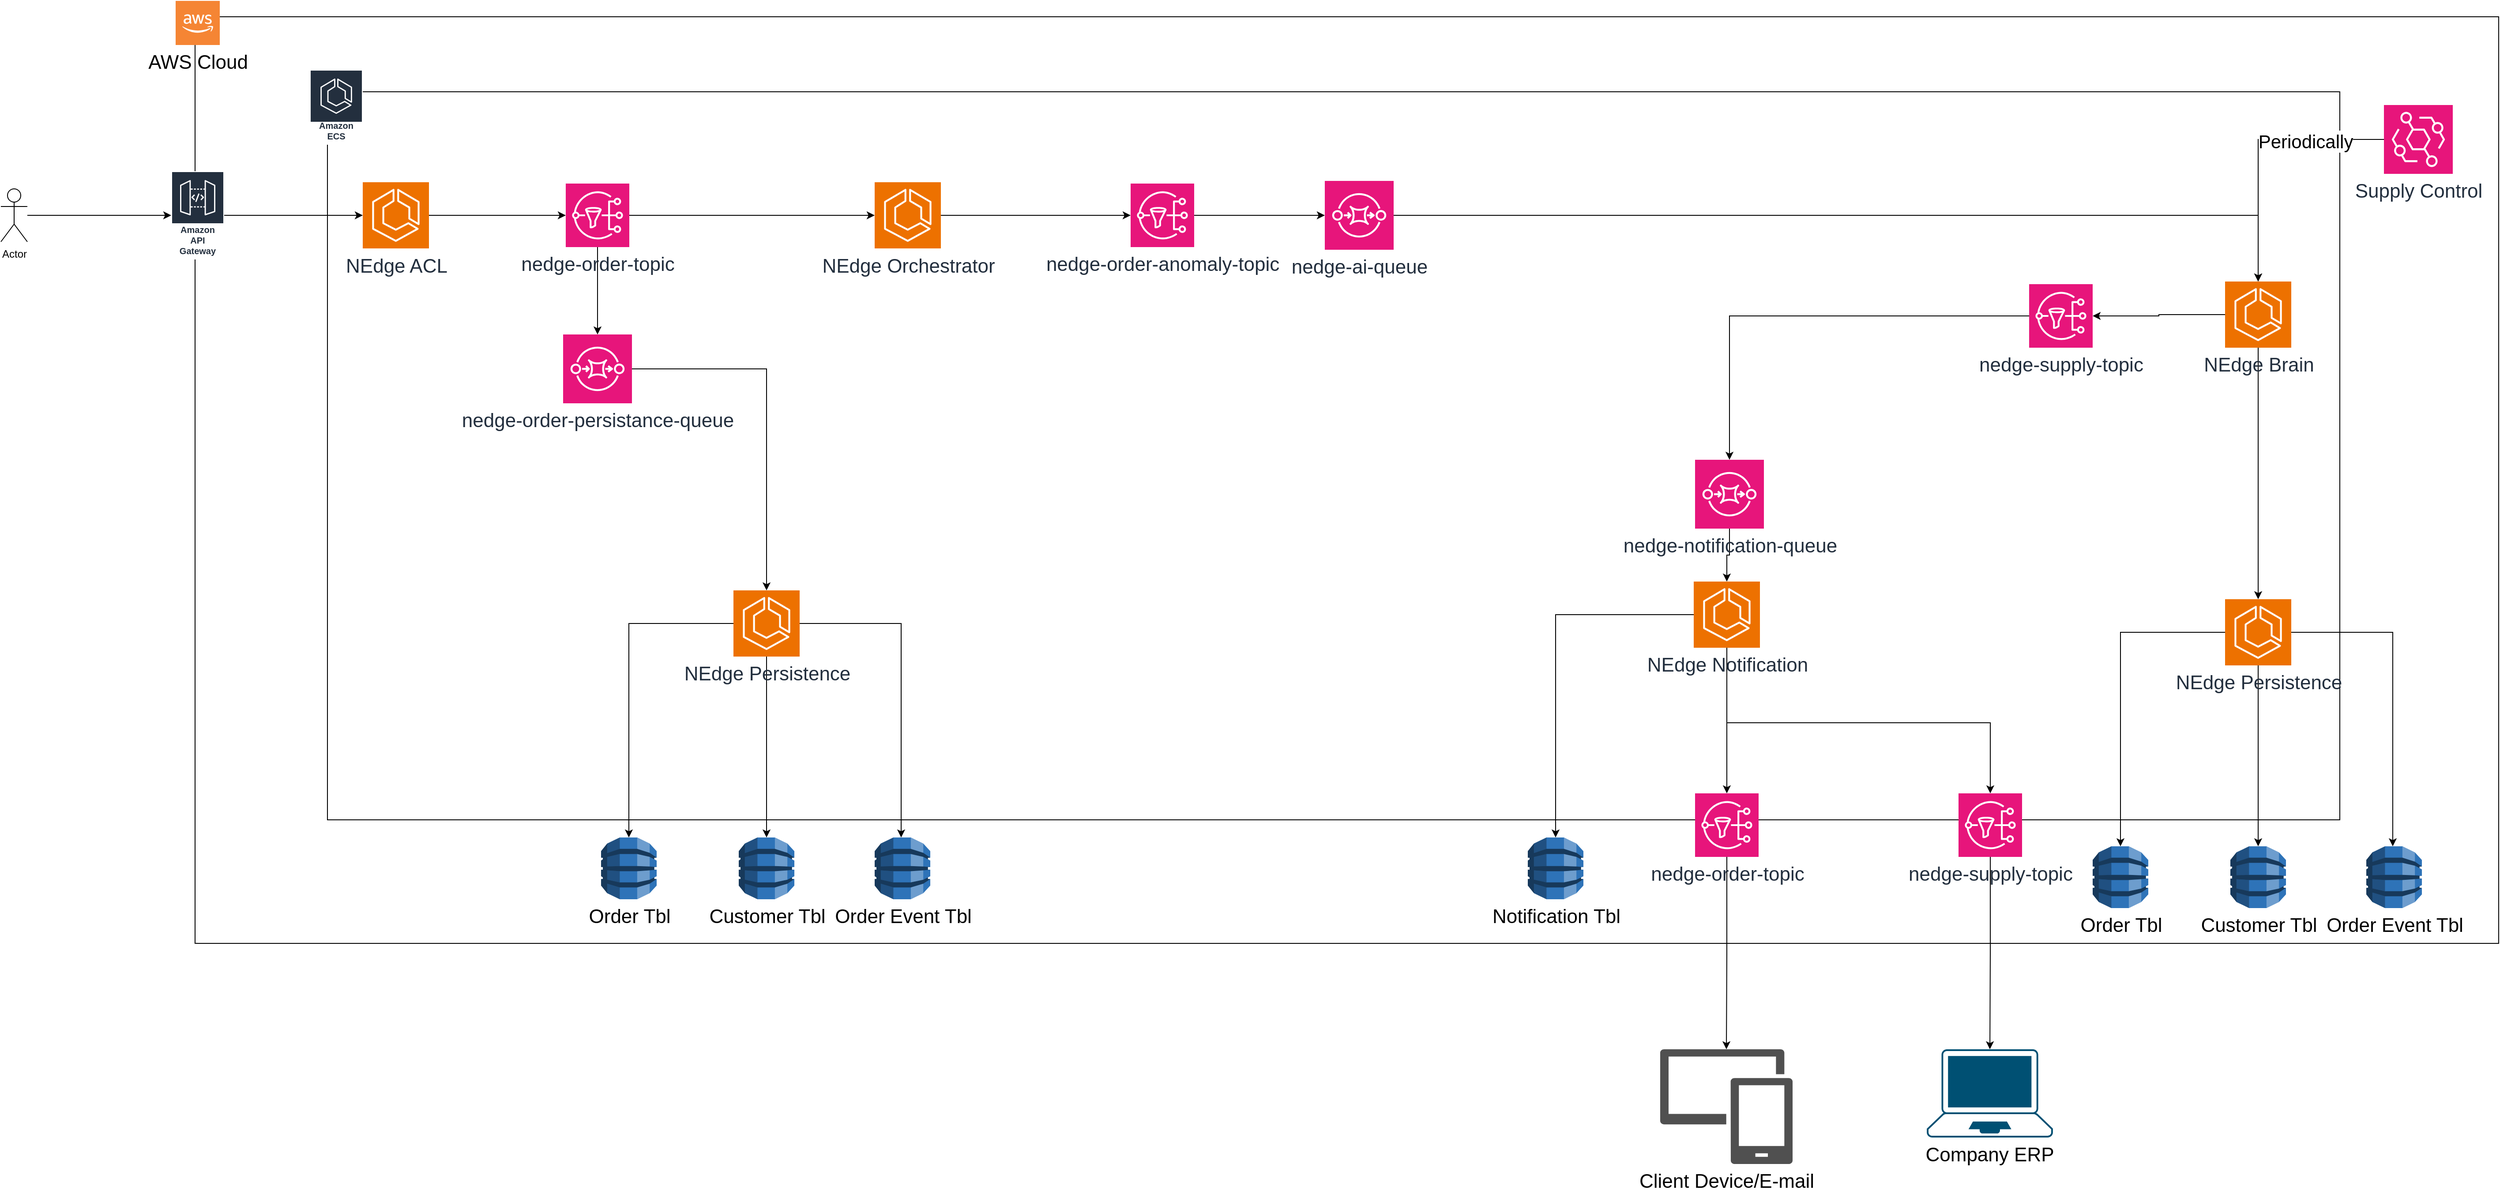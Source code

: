 <mxfile version="26.1.1">
  <diagram name="Arquitetura do Sistema" id="TAIoQjwdWTJmelJgpvJy">
    <mxGraphModel dx="3160" dy="1380" grid="1" gridSize="10" guides="1" tooltips="1" connect="1" arrows="1" fold="1" page="1" pageScale="1" pageWidth="827" pageHeight="1169" math="0" shadow="0">
      <root>
        <mxCell id="0" />
        <mxCell id="1" parent="0" />
        <mxCell id="EBlCGBkutDvsYMYkgB6L-1" value="" style="rounded=0;whiteSpace=wrap;html=1;movable=0;resizable=0;rotatable=0;deletable=0;editable=0;locked=1;connectable=0;" vertex="1" parent="1">
          <mxGeometry x="40" y="120" width="2610" height="1050" as="geometry" />
        </mxCell>
        <mxCell id="EBlCGBkutDvsYMYkgB6L-3" value="&lt;font style=&quot;font-size: 22px;&quot;&gt;AWS Cloud&lt;/font&gt;" style="outlineConnect=0;dashed=0;verticalLabelPosition=bottom;verticalAlign=top;align=center;html=1;shape=mxgraph.aws3.cloud_2;fillColor=#F58534;gradientColor=none;" vertex="1" parent="1">
          <mxGeometry x="18" y="102" width="50" height="50" as="geometry" />
        </mxCell>
        <mxCell id="EBlCGBkutDvsYMYkgB6L-6" value="Amazon API Gateway" style="sketch=0;outlineConnect=0;fontColor=#232F3E;gradientColor=none;strokeColor=#ffffff;fillColor=#232F3E;dashed=0;verticalLabelPosition=middle;verticalAlign=bottom;align=center;html=1;whiteSpace=wrap;fontSize=10;fontStyle=1;spacing=3;shape=mxgraph.aws4.productIcon;prIcon=mxgraph.aws4.api_gateway;" vertex="1" parent="1">
          <mxGeometry x="13" y="295" width="60" height="100" as="geometry" />
        </mxCell>
        <mxCell id="EBlCGBkutDvsYMYkgB6L-8" style="edgeStyle=orthogonalEdgeStyle;rounded=0;orthogonalLoop=1;jettySize=auto;html=1;" edge="1" parent="1" source="EBlCGBkutDvsYMYkgB6L-7" target="EBlCGBkutDvsYMYkgB6L-6">
          <mxGeometry relative="1" as="geometry" />
        </mxCell>
        <mxCell id="EBlCGBkutDvsYMYkgB6L-7" value="Actor" style="shape=umlActor;verticalLabelPosition=bottom;verticalAlign=top;html=1;outlineConnect=0;" vertex="1" parent="1">
          <mxGeometry x="-180" y="315" width="30" height="60" as="geometry" />
        </mxCell>
        <mxCell id="EBlCGBkutDvsYMYkgB6L-9" value="" style="rounded=0;whiteSpace=wrap;html=1;movable=0;resizable=0;rotatable=0;deletable=0;editable=0;locked=1;connectable=0;" vertex="1" parent="1">
          <mxGeometry x="190" y="205" width="2280" height="825" as="geometry" />
        </mxCell>
        <mxCell id="EBlCGBkutDvsYMYkgB6L-5" value="Amazon ECS" style="sketch=0;outlineConnect=0;fontColor=#232F3E;gradientColor=none;strokeColor=#ffffff;fillColor=#232F3E;dashed=0;verticalLabelPosition=middle;verticalAlign=bottom;align=center;html=1;whiteSpace=wrap;fontSize=10;fontStyle=1;spacing=3;shape=mxgraph.aws4.productIcon;prIcon=mxgraph.aws4.ecs;" vertex="1" parent="1">
          <mxGeometry x="170" y="180" width="60" height="85" as="geometry" />
        </mxCell>
        <mxCell id="EBlCGBkutDvsYMYkgB6L-20" style="edgeStyle=orthogonalEdgeStyle;rounded=0;orthogonalLoop=1;jettySize=auto;html=1;" edge="1" parent="1" source="EBlCGBkutDvsYMYkgB6L-11" target="EBlCGBkutDvsYMYkgB6L-17">
          <mxGeometry relative="1" as="geometry" />
        </mxCell>
        <mxCell id="EBlCGBkutDvsYMYkgB6L-11" value="&lt;font style=&quot;font-size: 22px;&quot;&gt;NEdge ACL&lt;/font&gt;" style="sketch=0;points=[[0,0,0],[0.25,0,0],[0.5,0,0],[0.75,0,0],[1,0,0],[0,1,0],[0.25,1,0],[0.5,1,0],[0.75,1,0],[1,1,0],[0,0.25,0],[0,0.5,0],[0,0.75,0],[1,0.25,0],[1,0.5,0],[1,0.75,0]];outlineConnect=0;fontColor=#232F3E;fillColor=#ED7100;strokeColor=#ffffff;dashed=0;verticalLabelPosition=bottom;verticalAlign=top;align=center;html=1;fontSize=12;fontStyle=0;aspect=fixed;shape=mxgraph.aws4.resourceIcon;resIcon=mxgraph.aws4.ecs;" vertex="1" parent="1">
          <mxGeometry x="230" y="307.5" width="75" height="75" as="geometry" />
        </mxCell>
        <mxCell id="EBlCGBkutDvsYMYkgB6L-12" style="edgeStyle=orthogonalEdgeStyle;rounded=0;orthogonalLoop=1;jettySize=auto;html=1;entryX=0;entryY=0.5;entryDx=0;entryDy=0;entryPerimeter=0;" edge="1" parent="1" source="EBlCGBkutDvsYMYkgB6L-6" target="EBlCGBkutDvsYMYkgB6L-11">
          <mxGeometry relative="1" as="geometry" />
        </mxCell>
        <mxCell id="EBlCGBkutDvsYMYkgB6L-15" value="&lt;font style=&quot;font-size: 22px;&quot;&gt;Order Tbl&lt;/font&gt;" style="outlineConnect=0;dashed=0;verticalLabelPosition=bottom;verticalAlign=top;align=center;html=1;shape=mxgraph.aws3.dynamo_db;fillColor=#2E73B8;gradientColor=none;" vertex="1" parent="1">
          <mxGeometry x="500" y="1050" width="63" height="70" as="geometry" />
        </mxCell>
        <mxCell id="EBlCGBkutDvsYMYkgB6L-22" style="edgeStyle=orthogonalEdgeStyle;rounded=0;orthogonalLoop=1;jettySize=auto;html=1;" edge="1" parent="1" source="EBlCGBkutDvsYMYkgB6L-17" target="EBlCGBkutDvsYMYkgB6L-21">
          <mxGeometry relative="1" as="geometry" />
        </mxCell>
        <mxCell id="EBlCGBkutDvsYMYkgB6L-31" style="edgeStyle=orthogonalEdgeStyle;rounded=0;orthogonalLoop=1;jettySize=auto;html=1;" edge="1" parent="1" source="EBlCGBkutDvsYMYkgB6L-17" target="EBlCGBkutDvsYMYkgB6L-30">
          <mxGeometry relative="1" as="geometry" />
        </mxCell>
        <mxCell id="EBlCGBkutDvsYMYkgB6L-17" value="&lt;font style=&quot;font-size: 22px;&quot;&gt;nedge-order-topic&lt;/font&gt;" style="sketch=0;points=[[0,0,0],[0.25,0,0],[0.5,0,0],[0.75,0,0],[1,0,0],[0,1,0],[0.25,1,0],[0.5,1,0],[0.75,1,0],[1,1,0],[0,0.25,0],[0,0.5,0],[0,0.75,0],[1,0.25,0],[1,0.5,0],[1,0.75,0]];outlineConnect=0;fontColor=#232F3E;fillColor=#E7157B;strokeColor=#ffffff;dashed=0;verticalLabelPosition=bottom;verticalAlign=top;align=center;html=1;fontSize=12;fontStyle=0;aspect=fixed;shape=mxgraph.aws4.resourceIcon;resIcon=mxgraph.aws4.sns;" vertex="1" parent="1">
          <mxGeometry x="460" y="309" width="72" height="72" as="geometry" />
        </mxCell>
        <mxCell id="EBlCGBkutDvsYMYkgB6L-70" style="edgeStyle=orthogonalEdgeStyle;rounded=0;orthogonalLoop=1;jettySize=auto;html=1;" edge="1" parent="1" source="EBlCGBkutDvsYMYkgB6L-19" target="EBlCGBkutDvsYMYkgB6L-68">
          <mxGeometry relative="1" as="geometry" />
        </mxCell>
        <mxCell id="EBlCGBkutDvsYMYkgB6L-75" style="edgeStyle=orthogonalEdgeStyle;rounded=0;orthogonalLoop=1;jettySize=auto;html=1;" edge="1" parent="1" source="EBlCGBkutDvsYMYkgB6L-19" target="EBlCGBkutDvsYMYkgB6L-74">
          <mxGeometry relative="1" as="geometry">
            <Array as="points">
              <mxPoint x="840" y="808" />
              <mxPoint x="840" y="1085" />
            </Array>
          </mxGeometry>
        </mxCell>
        <mxCell id="EBlCGBkutDvsYMYkgB6L-19" value="&lt;font style=&quot;font-size: 22px;&quot;&gt;NEdge Persiste&lt;/font&gt;&lt;span style=&quot;font-size: 22px; background-color: transparent; color: light-dark(rgb(35, 47, 62), rgb(189, 199, 212));&quot;&gt;nce&lt;/span&gt;" style="sketch=0;points=[[0,0,0],[0.25,0,0],[0.5,0,0],[0.75,0,0],[1,0,0],[0,1,0],[0.25,1,0],[0.5,1,0],[0.75,1,0],[1,1,0],[0,0.25,0],[0,0.5,0],[0,0.75,0],[1,0.25,0],[1,0.5,0],[1,0.75,0]];outlineConnect=0;fontColor=#232F3E;fillColor=#ED7100;strokeColor=#ffffff;dashed=0;verticalLabelPosition=bottom;verticalAlign=top;align=center;html=1;fontSize=12;fontStyle=0;aspect=fixed;shape=mxgraph.aws4.resourceIcon;resIcon=mxgraph.aws4.ecs;" vertex="1" parent="1">
          <mxGeometry x="650" y="770" width="75" height="75" as="geometry" />
        </mxCell>
        <mxCell id="EBlCGBkutDvsYMYkgB6L-23" style="edgeStyle=orthogonalEdgeStyle;rounded=0;orthogonalLoop=1;jettySize=auto;html=1;" edge="1" parent="1" source="EBlCGBkutDvsYMYkgB6L-21" target="EBlCGBkutDvsYMYkgB6L-19">
          <mxGeometry relative="1" as="geometry" />
        </mxCell>
        <mxCell id="EBlCGBkutDvsYMYkgB6L-21" value="&lt;font style=&quot;font-size: 22px;&quot;&gt;nedge-&lt;span style=&quot;background-color: transparent; color: light-dark(rgb(35, 47, 62), rgb(189, 199, 212));&quot;&gt;order-persistance-queue&lt;/span&gt;&lt;/font&gt;" style="sketch=0;points=[[0,0,0],[0.25,0,0],[0.5,0,0],[0.75,0,0],[1,0,0],[0,1,0],[0.25,1,0],[0.5,1,0],[0.75,1,0],[1,1,0],[0,0.25,0],[0,0.5,0],[0,0.75,0],[1,0.25,0],[1,0.5,0],[1,0.75,0]];outlineConnect=0;fontColor=#232F3E;fillColor=#E7157B;strokeColor=#ffffff;dashed=0;verticalLabelPosition=bottom;verticalAlign=top;align=center;html=1;fontSize=12;fontStyle=0;aspect=fixed;shape=mxgraph.aws4.resourceIcon;resIcon=mxgraph.aws4.sqs;" vertex="1" parent="1">
          <mxGeometry x="457" y="480" width="78" height="78" as="geometry" />
        </mxCell>
        <mxCell id="EBlCGBkutDvsYMYkgB6L-29" style="edgeStyle=orthogonalEdgeStyle;rounded=0;orthogonalLoop=1;jettySize=auto;html=1;" edge="1" parent="1" source="EBlCGBkutDvsYMYkgB6L-24" target="EBlCGBkutDvsYMYkgB6L-25">
          <mxGeometry relative="1" as="geometry" />
        </mxCell>
        <mxCell id="EBlCGBkutDvsYMYkgB6L-35" style="edgeStyle=orthogonalEdgeStyle;rounded=0;orthogonalLoop=1;jettySize=auto;html=1;" edge="1" parent="1" source="EBlCGBkutDvsYMYkgB6L-24" target="EBlCGBkutDvsYMYkgB6L-34">
          <mxGeometry relative="1" as="geometry">
            <Array as="points">
              <mxPoint x="1776" y="920" />
              <mxPoint x="2074" y="920" />
            </Array>
          </mxGeometry>
        </mxCell>
        <mxCell id="EBlCGBkutDvsYMYkgB6L-72" style="edgeStyle=orthogonalEdgeStyle;rounded=0;orthogonalLoop=1;jettySize=auto;html=1;" edge="1" parent="1" source="EBlCGBkutDvsYMYkgB6L-24" target="EBlCGBkutDvsYMYkgB6L-71">
          <mxGeometry relative="1" as="geometry" />
        </mxCell>
        <mxCell id="EBlCGBkutDvsYMYkgB6L-24" value="&lt;font style=&quot;font-size: 22px;&quot;&gt;NEdge Notification&lt;/font&gt;" style="sketch=0;points=[[0,0,0],[0.25,0,0],[0.5,0,0],[0.75,0,0],[1,0,0],[0,1,0],[0.25,1,0],[0.5,1,0],[0.75,1,0],[1,1,0],[0,0.25,0],[0,0.5,0],[0,0.75,0],[1,0.25,0],[1,0.5,0],[1,0.75,0]];outlineConnect=0;fontColor=#232F3E;fillColor=#ED7100;strokeColor=#ffffff;dashed=0;verticalLabelPosition=bottom;verticalAlign=top;align=center;html=1;fontSize=12;fontStyle=0;aspect=fixed;shape=mxgraph.aws4.resourceIcon;resIcon=mxgraph.aws4.ecs;" vertex="1" parent="1">
          <mxGeometry x="1738" y="760" width="75" height="75" as="geometry" />
        </mxCell>
        <mxCell id="EBlCGBkutDvsYMYkgB6L-27" style="edgeStyle=orthogonalEdgeStyle;rounded=0;orthogonalLoop=1;jettySize=auto;html=1;" edge="1" parent="1" source="EBlCGBkutDvsYMYkgB6L-25" target="EBlCGBkutDvsYMYkgB6L-26">
          <mxGeometry relative="1" as="geometry" />
        </mxCell>
        <mxCell id="EBlCGBkutDvsYMYkgB6L-25" value="&lt;font style=&quot;font-size: 22px;&quot;&gt;nedge-order-topic&lt;/font&gt;" style="sketch=0;points=[[0,0,0],[0.25,0,0],[0.5,0,0],[0.75,0,0],[1,0,0],[0,1,0],[0.25,1,0],[0.5,1,0],[0.75,1,0],[1,1,0],[0,0.25,0],[0,0.5,0],[0,0.75,0],[1,0.25,0],[1,0.5,0],[1,0.75,0]];outlineConnect=0;fontColor=#232F3E;fillColor=#E7157B;strokeColor=#ffffff;dashed=0;verticalLabelPosition=bottom;verticalAlign=top;align=center;html=1;fontSize=12;fontStyle=0;aspect=fixed;shape=mxgraph.aws4.resourceIcon;resIcon=mxgraph.aws4.sns;" vertex="1" parent="1">
          <mxGeometry x="1739.5" y="1000" width="72" height="72" as="geometry" />
        </mxCell>
        <mxCell id="EBlCGBkutDvsYMYkgB6L-26" value="&lt;font style=&quot;font-size: 22px;&quot;&gt;Client Device/E-mail&lt;/font&gt;" style="sketch=0;pointerEvents=1;shadow=0;dashed=0;html=1;strokeColor=none;labelPosition=center;verticalLabelPosition=bottom;verticalAlign=top;align=center;fillColor=#505050;shape=mxgraph.mscae.intune.device_group" vertex="1" parent="1">
          <mxGeometry x="1700" y="1290" width="150" height="130" as="geometry" />
        </mxCell>
        <mxCell id="EBlCGBkutDvsYMYkgB6L-58" style="edgeStyle=orthogonalEdgeStyle;rounded=0;orthogonalLoop=1;jettySize=auto;html=1;" edge="1" parent="1" source="EBlCGBkutDvsYMYkgB6L-30" target="EBlCGBkutDvsYMYkgB6L-56">
          <mxGeometry relative="1" as="geometry" />
        </mxCell>
        <mxCell id="EBlCGBkutDvsYMYkgB6L-30" value="&lt;font style=&quot;font-size: 22px;&quot;&gt;NEdge Orchestrator&lt;/font&gt;" style="sketch=0;points=[[0,0,0],[0.25,0,0],[0.5,0,0],[0.75,0,0],[1,0,0],[0,1,0],[0.25,1,0],[0.5,1,0],[0.75,1,0],[1,1,0],[0,0.25,0],[0,0.5,0],[0,0.75,0],[1,0.25,0],[1,0.5,0],[1,0.75,0]];outlineConnect=0;fontColor=#232F3E;fillColor=#ED7100;strokeColor=#ffffff;dashed=0;verticalLabelPosition=bottom;verticalAlign=top;align=center;html=1;fontSize=12;fontStyle=0;aspect=fixed;shape=mxgraph.aws4.resourceIcon;resIcon=mxgraph.aws4.ecs;" vertex="1" parent="1">
          <mxGeometry x="810" y="307.5" width="75" height="75" as="geometry" />
        </mxCell>
        <mxCell id="EBlCGBkutDvsYMYkgB6L-37" style="edgeStyle=orthogonalEdgeStyle;rounded=0;orthogonalLoop=1;jettySize=auto;html=1;" edge="1" parent="1" source="EBlCGBkutDvsYMYkgB6L-34" target="EBlCGBkutDvsYMYkgB6L-36">
          <mxGeometry relative="1" as="geometry" />
        </mxCell>
        <mxCell id="EBlCGBkutDvsYMYkgB6L-34" value="&lt;font style=&quot;font-size: 22px;&quot;&gt;nedge-supply-topic&lt;/font&gt;" style="sketch=0;points=[[0,0,0],[0.25,0,0],[0.5,0,0],[0.75,0,0],[1,0,0],[0,1,0],[0.25,1,0],[0.5,1,0],[0.75,1,0],[1,1,0],[0,0.25,0],[0,0.5,0],[0,0.75,0],[1,0.25,0],[1,0.5,0],[1,0.75,0]];outlineConnect=0;fontColor=#232F3E;fillColor=#E7157B;strokeColor=#ffffff;dashed=0;verticalLabelPosition=bottom;verticalAlign=top;align=center;html=1;fontSize=12;fontStyle=0;aspect=fixed;shape=mxgraph.aws4.resourceIcon;resIcon=mxgraph.aws4.sns;" vertex="1" parent="1">
          <mxGeometry x="2038" y="1000" width="72" height="72" as="geometry" />
        </mxCell>
        <mxCell id="EBlCGBkutDvsYMYkgB6L-36" value="&lt;font style=&quot;font-size: 22px;&quot;&gt;Company ERP&lt;/font&gt;" style="points=[[0.13,0.02,0],[0.5,0,0],[0.87,0.02,0],[0.885,0.4,0],[0.985,0.985,0],[0.5,1,0],[0.015,0.985,0],[0.115,0.4,0]];verticalLabelPosition=bottom;sketch=0;html=1;verticalAlign=top;aspect=fixed;align=center;pointerEvents=1;shape=mxgraph.cisco19.laptop;fillColor=#005073;strokeColor=none;" vertex="1" parent="1">
          <mxGeometry x="2002.07" y="1290" width="142.86" height="100" as="geometry" />
        </mxCell>
        <mxCell id="EBlCGBkutDvsYMYkgB6L-47" style="edgeStyle=orthogonalEdgeStyle;rounded=0;orthogonalLoop=1;jettySize=auto;html=1;" edge="1" parent="1" source="EBlCGBkutDvsYMYkgB6L-38" target="EBlCGBkutDvsYMYkgB6L-46">
          <mxGeometry relative="1" as="geometry" />
        </mxCell>
        <mxCell id="EBlCGBkutDvsYMYkgB6L-85" style="edgeStyle=orthogonalEdgeStyle;rounded=0;orthogonalLoop=1;jettySize=auto;html=1;" edge="1" parent="1" source="EBlCGBkutDvsYMYkgB6L-38" target="EBlCGBkutDvsYMYkgB6L-80">
          <mxGeometry relative="1" as="geometry" />
        </mxCell>
        <mxCell id="EBlCGBkutDvsYMYkgB6L-38" value="&lt;font style=&quot;font-size: 22px;&quot;&gt;NEdge Brain&lt;/font&gt;" style="sketch=0;points=[[0,0,0],[0.25,0,0],[0.5,0,0],[0.75,0,0],[1,0,0],[0,1,0],[0.25,1,0],[0.5,1,0],[0.75,1,0],[1,1,0],[0,0.25,0],[0,0.5,0],[0,0.75,0],[1,0.25,0],[1,0.5,0],[1,0.75,0]];outlineConnect=0;fontColor=#232F3E;fillColor=#ED7100;strokeColor=#ffffff;dashed=0;verticalLabelPosition=bottom;verticalAlign=top;align=center;html=1;fontSize=12;fontStyle=0;aspect=fixed;shape=mxgraph.aws4.resourceIcon;resIcon=mxgraph.aws4.ecs;" vertex="1" parent="1">
          <mxGeometry x="2340" y="420" width="75" height="75" as="geometry" />
        </mxCell>
        <mxCell id="EBlCGBkutDvsYMYkgB6L-40" style="edgeStyle=orthogonalEdgeStyle;rounded=0;orthogonalLoop=1;jettySize=auto;html=1;" edge="1" parent="1" source="EBlCGBkutDvsYMYkgB6L-39" target="EBlCGBkutDvsYMYkgB6L-38">
          <mxGeometry relative="1" as="geometry" />
        </mxCell>
        <mxCell id="EBlCGBkutDvsYMYkgB6L-41" value="Periodically" style="edgeLabel;html=1;align=center;verticalAlign=middle;resizable=0;points=[];fontSize=21;" vertex="1" connectable="0" parent="EBlCGBkutDvsYMYkgB6L-40">
          <mxGeometry x="-0.41" y="2" relative="1" as="geometry">
            <mxPoint as="offset" />
          </mxGeometry>
        </mxCell>
        <mxCell id="EBlCGBkutDvsYMYkgB6L-39" value="&lt;font style=&quot;font-size: 22px;&quot;&gt;Supply Control&lt;/font&gt;" style="sketch=0;points=[[0,0,0],[0.25,0,0],[0.5,0,0],[0.75,0,0],[1,0,0],[0,1,0],[0.25,1,0],[0.5,1,0],[0.75,1,0],[1,1,0],[0,0.25,0],[0,0.5,0],[0,0.75,0],[1,0.25,0],[1,0.5,0],[1,0.75,0]];outlineConnect=0;fontColor=#232F3E;fillColor=#E7157B;strokeColor=#ffffff;dashed=0;verticalLabelPosition=bottom;verticalAlign=top;align=center;html=1;fontSize=12;fontStyle=0;aspect=fixed;shape=mxgraph.aws4.resourceIcon;resIcon=mxgraph.aws4.eventbridge;" vertex="1" parent="1">
          <mxGeometry x="2520" y="220" width="78" height="78" as="geometry" />
        </mxCell>
        <mxCell id="EBlCGBkutDvsYMYkgB6L-46" value="&lt;font style=&quot;font-size: 22px;&quot;&gt;nedge-supply-topic&lt;/font&gt;" style="sketch=0;points=[[0,0,0],[0.25,0,0],[0.5,0,0],[0.75,0,0],[1,0,0],[0,1,0],[0.25,1,0],[0.5,1,0],[0.75,1,0],[1,1,0],[0,0.25,0],[0,0.5,0],[0,0.75,0],[1,0.25,0],[1,0.5,0],[1,0.75,0]];outlineConnect=0;fontColor=#232F3E;fillColor=#E7157B;strokeColor=#ffffff;dashed=0;verticalLabelPosition=bottom;verticalAlign=top;align=center;html=1;fontSize=12;fontStyle=0;aspect=fixed;shape=mxgraph.aws4.resourceIcon;resIcon=mxgraph.aws4.sns;" vertex="1" parent="1">
          <mxGeometry x="2118" y="423" width="72" height="72" as="geometry" />
        </mxCell>
        <mxCell id="EBlCGBkutDvsYMYkgB6L-50" style="edgeStyle=orthogonalEdgeStyle;rounded=0;orthogonalLoop=1;jettySize=auto;html=1;" edge="1" parent="1" source="EBlCGBkutDvsYMYkgB6L-48" target="EBlCGBkutDvsYMYkgB6L-24">
          <mxGeometry relative="1" as="geometry">
            <mxPoint x="1626" y="617.545" as="sourcePoint" />
          </mxGeometry>
        </mxCell>
        <mxCell id="EBlCGBkutDvsYMYkgB6L-66" style="edgeStyle=orthogonalEdgeStyle;rounded=0;orthogonalLoop=1;jettySize=auto;html=1;" edge="1" parent="1" source="EBlCGBkutDvsYMYkgB6L-56" target="EBlCGBkutDvsYMYkgB6L-57">
          <mxGeometry relative="1" as="geometry" />
        </mxCell>
        <mxCell id="EBlCGBkutDvsYMYkgB6L-56" value="&lt;font style=&quot;font-size: 22px;&quot;&gt;nedge-order-anomaly-topic&lt;/font&gt;" style="sketch=0;points=[[0,0,0],[0.25,0,0],[0.5,0,0],[0.75,0,0],[1,0,0],[0,1,0],[0.25,1,0],[0.5,1,0],[0.75,1,0],[1,1,0],[0,0.25,0],[0,0.5,0],[0,0.75,0],[1,0.25,0],[1,0.5,0],[1,0.75,0]];outlineConnect=0;fontColor=#232F3E;fillColor=#E7157B;strokeColor=#ffffff;dashed=0;verticalLabelPosition=bottom;verticalAlign=top;align=center;html=1;fontSize=12;fontStyle=0;aspect=fixed;shape=mxgraph.aws4.resourceIcon;resIcon=mxgraph.aws4.sns;" vertex="1" parent="1">
          <mxGeometry x="1100" y="309" width="72" height="72" as="geometry" />
        </mxCell>
        <mxCell id="EBlCGBkutDvsYMYkgB6L-57" value="&lt;font style=&quot;font-size: 22px;&quot;&gt;nedge-&lt;span style=&quot;background-color: transparent; color: light-dark(rgb(35, 47, 62), rgb(189, 199, 212));&quot;&gt;ai-queue&lt;/span&gt;&lt;/font&gt;" style="sketch=0;points=[[0,0,0],[0.25,0,0],[0.5,0,0],[0.75,0,0],[1,0,0],[0,1,0],[0.25,1,0],[0.5,1,0],[0.75,1,0],[1,1,0],[0,0.25,0],[0,0.5,0],[0,0.75,0],[1,0.25,0],[1,0.5,0],[1,0.75,0]];outlineConnect=0;fontColor=#232F3E;fillColor=#E7157B;strokeColor=#ffffff;dashed=0;verticalLabelPosition=bottom;verticalAlign=top;align=center;html=1;fontSize=12;fontStyle=0;aspect=fixed;shape=mxgraph.aws4.resourceIcon;resIcon=mxgraph.aws4.sqs;" vertex="1" parent="1">
          <mxGeometry x="1320" y="306" width="78" height="78" as="geometry" />
        </mxCell>
        <mxCell id="EBlCGBkutDvsYMYkgB6L-65" style="edgeStyle=orthogonalEdgeStyle;rounded=0;orthogonalLoop=1;jettySize=auto;html=1;entryX=0.5;entryY=0;entryDx=0;entryDy=0;entryPerimeter=0;" edge="1" parent="1" source="EBlCGBkutDvsYMYkgB6L-46" target="EBlCGBkutDvsYMYkgB6L-48">
          <mxGeometry relative="1" as="geometry" />
        </mxCell>
        <mxCell id="EBlCGBkutDvsYMYkgB6L-68" value="&lt;span style=&quot;font-size: 22px;&quot;&gt;Customer Tbl&lt;/span&gt;" style="outlineConnect=0;dashed=0;verticalLabelPosition=bottom;verticalAlign=top;align=center;html=1;shape=mxgraph.aws3.dynamo_db;fillColor=#2E73B8;gradientColor=none;" vertex="1" parent="1">
          <mxGeometry x="656" y="1050" width="63" height="70" as="geometry" />
        </mxCell>
        <mxCell id="EBlCGBkutDvsYMYkgB6L-71" value="&lt;span style=&quot;font-size: 22px;&quot;&gt;Notification Tbl&lt;/span&gt;" style="outlineConnect=0;dashed=0;verticalLabelPosition=bottom;verticalAlign=top;align=center;html=1;shape=mxgraph.aws3.dynamo_db;fillColor=#2E73B8;gradientColor=none;" vertex="1" parent="1">
          <mxGeometry x="1550" y="1050" width="63" height="70" as="geometry" />
        </mxCell>
        <mxCell id="EBlCGBkutDvsYMYkgB6L-48" value="&lt;font style=&quot;font-size: 22px;&quot;&gt;nedge-&lt;span style=&quot;background-color: transparent; color: light-dark(rgb(35, 47, 62), rgb(189, 199, 212));&quot;&gt;notification-queue&lt;/span&gt;&lt;/font&gt;" style="sketch=0;points=[[0,0,0],[0.25,0,0],[0.5,0,0],[0.75,0,0],[1,0,0],[0,1,0],[0.25,1,0],[0.5,1,0],[0.75,1,0],[1,1,0],[0,0.25,0],[0,0.5,0],[0,0.75,0],[1,0.25,0],[1,0.5,0],[1,0.75,0]];outlineConnect=0;fontColor=#232F3E;fillColor=#E7157B;strokeColor=#ffffff;dashed=0;verticalLabelPosition=bottom;verticalAlign=top;align=center;html=1;fontSize=12;fontStyle=0;aspect=fixed;shape=mxgraph.aws4.resourceIcon;resIcon=mxgraph.aws4.sqs;" vertex="1" parent="1">
          <mxGeometry x="1739.5" y="622" width="78" height="78" as="geometry" />
        </mxCell>
        <mxCell id="EBlCGBkutDvsYMYkgB6L-74" value="&lt;font style=&quot;font-size: 22px;&quot;&gt;Order Event Tbl&lt;/font&gt;" style="outlineConnect=0;dashed=0;verticalLabelPosition=bottom;verticalAlign=top;align=center;html=1;shape=mxgraph.aws3.dynamo_db;fillColor=#2E73B8;gradientColor=none;" vertex="1" parent="1">
          <mxGeometry x="810" y="1050" width="63" height="70" as="geometry" />
        </mxCell>
        <mxCell id="EBlCGBkutDvsYMYkgB6L-76" style="edgeStyle=orthogonalEdgeStyle;rounded=0;orthogonalLoop=1;jettySize=auto;html=1;entryX=0.5;entryY=0;entryDx=0;entryDy=0;entryPerimeter=0;" edge="1" parent="1" source="EBlCGBkutDvsYMYkgB6L-19" target="EBlCGBkutDvsYMYkgB6L-15">
          <mxGeometry relative="1" as="geometry" />
        </mxCell>
        <mxCell id="EBlCGBkutDvsYMYkgB6L-77" value="&lt;font style=&quot;font-size: 22px;&quot;&gt;Order Tbl&lt;/font&gt;" style="outlineConnect=0;dashed=0;verticalLabelPosition=bottom;verticalAlign=top;align=center;html=1;shape=mxgraph.aws3.dynamo_db;fillColor=#2E73B8;gradientColor=none;" vertex="1" parent="1">
          <mxGeometry x="2190" y="1060" width="63" height="70" as="geometry" />
        </mxCell>
        <mxCell id="EBlCGBkutDvsYMYkgB6L-78" style="edgeStyle=orthogonalEdgeStyle;rounded=0;orthogonalLoop=1;jettySize=auto;html=1;" edge="1" parent="1" source="EBlCGBkutDvsYMYkgB6L-80" target="EBlCGBkutDvsYMYkgB6L-81">
          <mxGeometry relative="1" as="geometry" />
        </mxCell>
        <mxCell id="EBlCGBkutDvsYMYkgB6L-79" style="edgeStyle=orthogonalEdgeStyle;rounded=0;orthogonalLoop=1;jettySize=auto;html=1;" edge="1" parent="1" source="EBlCGBkutDvsYMYkgB6L-80" target="EBlCGBkutDvsYMYkgB6L-82">
          <mxGeometry relative="1" as="geometry">
            <Array as="points">
              <mxPoint x="2530" y="818" />
              <mxPoint x="2530" y="1095" />
            </Array>
          </mxGeometry>
        </mxCell>
        <mxCell id="EBlCGBkutDvsYMYkgB6L-80" value="&lt;font style=&quot;font-size: 22px;&quot;&gt;NEdge Persiste&lt;/font&gt;&lt;span style=&quot;font-size: 22px; background-color: transparent; color: light-dark(rgb(35, 47, 62), rgb(189, 199, 212));&quot;&gt;nce&lt;/span&gt;" style="sketch=0;points=[[0,0,0],[0.25,0,0],[0.5,0,0],[0.75,0,0],[1,0,0],[0,1,0],[0.25,1,0],[0.5,1,0],[0.75,1,0],[1,1,0],[0,0.25,0],[0,0.5,0],[0,0.75,0],[1,0.25,0],[1,0.5,0],[1,0.75,0]];outlineConnect=0;fontColor=#232F3E;fillColor=#ED7100;strokeColor=#ffffff;dashed=0;verticalLabelPosition=bottom;verticalAlign=top;align=center;html=1;fontSize=12;fontStyle=0;aspect=fixed;shape=mxgraph.aws4.resourceIcon;resIcon=mxgraph.aws4.ecs;" vertex="1" parent="1">
          <mxGeometry x="2340" y="780" width="75" height="75" as="geometry" />
        </mxCell>
        <mxCell id="EBlCGBkutDvsYMYkgB6L-81" value="&lt;span style=&quot;font-size: 22px;&quot;&gt;Customer Tbl&lt;/span&gt;" style="outlineConnect=0;dashed=0;verticalLabelPosition=bottom;verticalAlign=top;align=center;html=1;shape=mxgraph.aws3.dynamo_db;fillColor=#2E73B8;gradientColor=none;" vertex="1" parent="1">
          <mxGeometry x="2346" y="1060" width="63" height="70" as="geometry" />
        </mxCell>
        <mxCell id="EBlCGBkutDvsYMYkgB6L-82" value="&lt;font style=&quot;font-size: 22px;&quot;&gt;Order Event Tbl&lt;/font&gt;" style="outlineConnect=0;dashed=0;verticalLabelPosition=bottom;verticalAlign=top;align=center;html=1;shape=mxgraph.aws3.dynamo_db;fillColor=#2E73B8;gradientColor=none;" vertex="1" parent="1">
          <mxGeometry x="2500" y="1060" width="63" height="70" as="geometry" />
        </mxCell>
        <mxCell id="EBlCGBkutDvsYMYkgB6L-83" style="edgeStyle=orthogonalEdgeStyle;rounded=0;orthogonalLoop=1;jettySize=auto;html=1;entryX=0.5;entryY=0;entryDx=0;entryDy=0;entryPerimeter=0;" edge="1" parent="1" source="EBlCGBkutDvsYMYkgB6L-80" target="EBlCGBkutDvsYMYkgB6L-77">
          <mxGeometry relative="1" as="geometry" />
        </mxCell>
        <mxCell id="EBlCGBkutDvsYMYkgB6L-86" style="edgeStyle=orthogonalEdgeStyle;rounded=0;orthogonalLoop=1;jettySize=auto;html=1;entryX=0.5;entryY=0;entryDx=0;entryDy=0;entryPerimeter=0;" edge="1" parent="1" source="EBlCGBkutDvsYMYkgB6L-57" target="EBlCGBkutDvsYMYkgB6L-38">
          <mxGeometry relative="1" as="geometry" />
        </mxCell>
      </root>
    </mxGraphModel>
  </diagram>
</mxfile>
